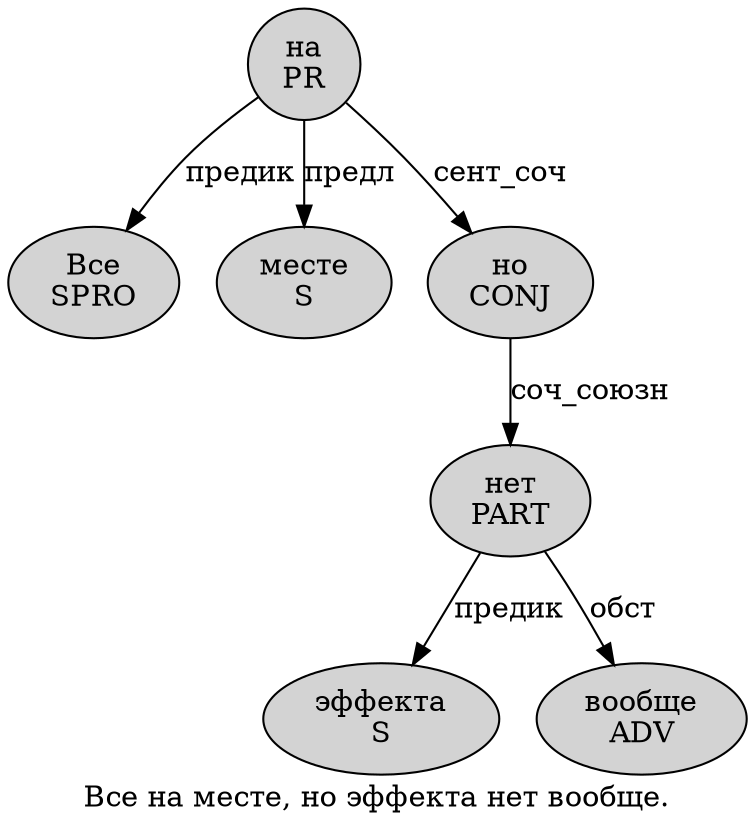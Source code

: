 digraph SENTENCE_4615 {
	graph [label="Все на месте, но эффекта нет вообще."]
	node [style=filled]
		0 [label="Все
SPRO" color="" fillcolor=lightgray penwidth=1 shape=ellipse]
		1 [label="на
PR" color="" fillcolor=lightgray penwidth=1 shape=ellipse]
		2 [label="месте
S" color="" fillcolor=lightgray penwidth=1 shape=ellipse]
		4 [label="но
CONJ" color="" fillcolor=lightgray penwidth=1 shape=ellipse]
		5 [label="эффекта
S" color="" fillcolor=lightgray penwidth=1 shape=ellipse]
		6 [label="нет
PART" color="" fillcolor=lightgray penwidth=1 shape=ellipse]
		7 [label="вообще
ADV" color="" fillcolor=lightgray penwidth=1 shape=ellipse]
			6 -> 5 [label="предик"]
			6 -> 7 [label="обст"]
			4 -> 6 [label="соч_союзн"]
			1 -> 0 [label="предик"]
			1 -> 2 [label="предл"]
			1 -> 4 [label="сент_соч"]
}